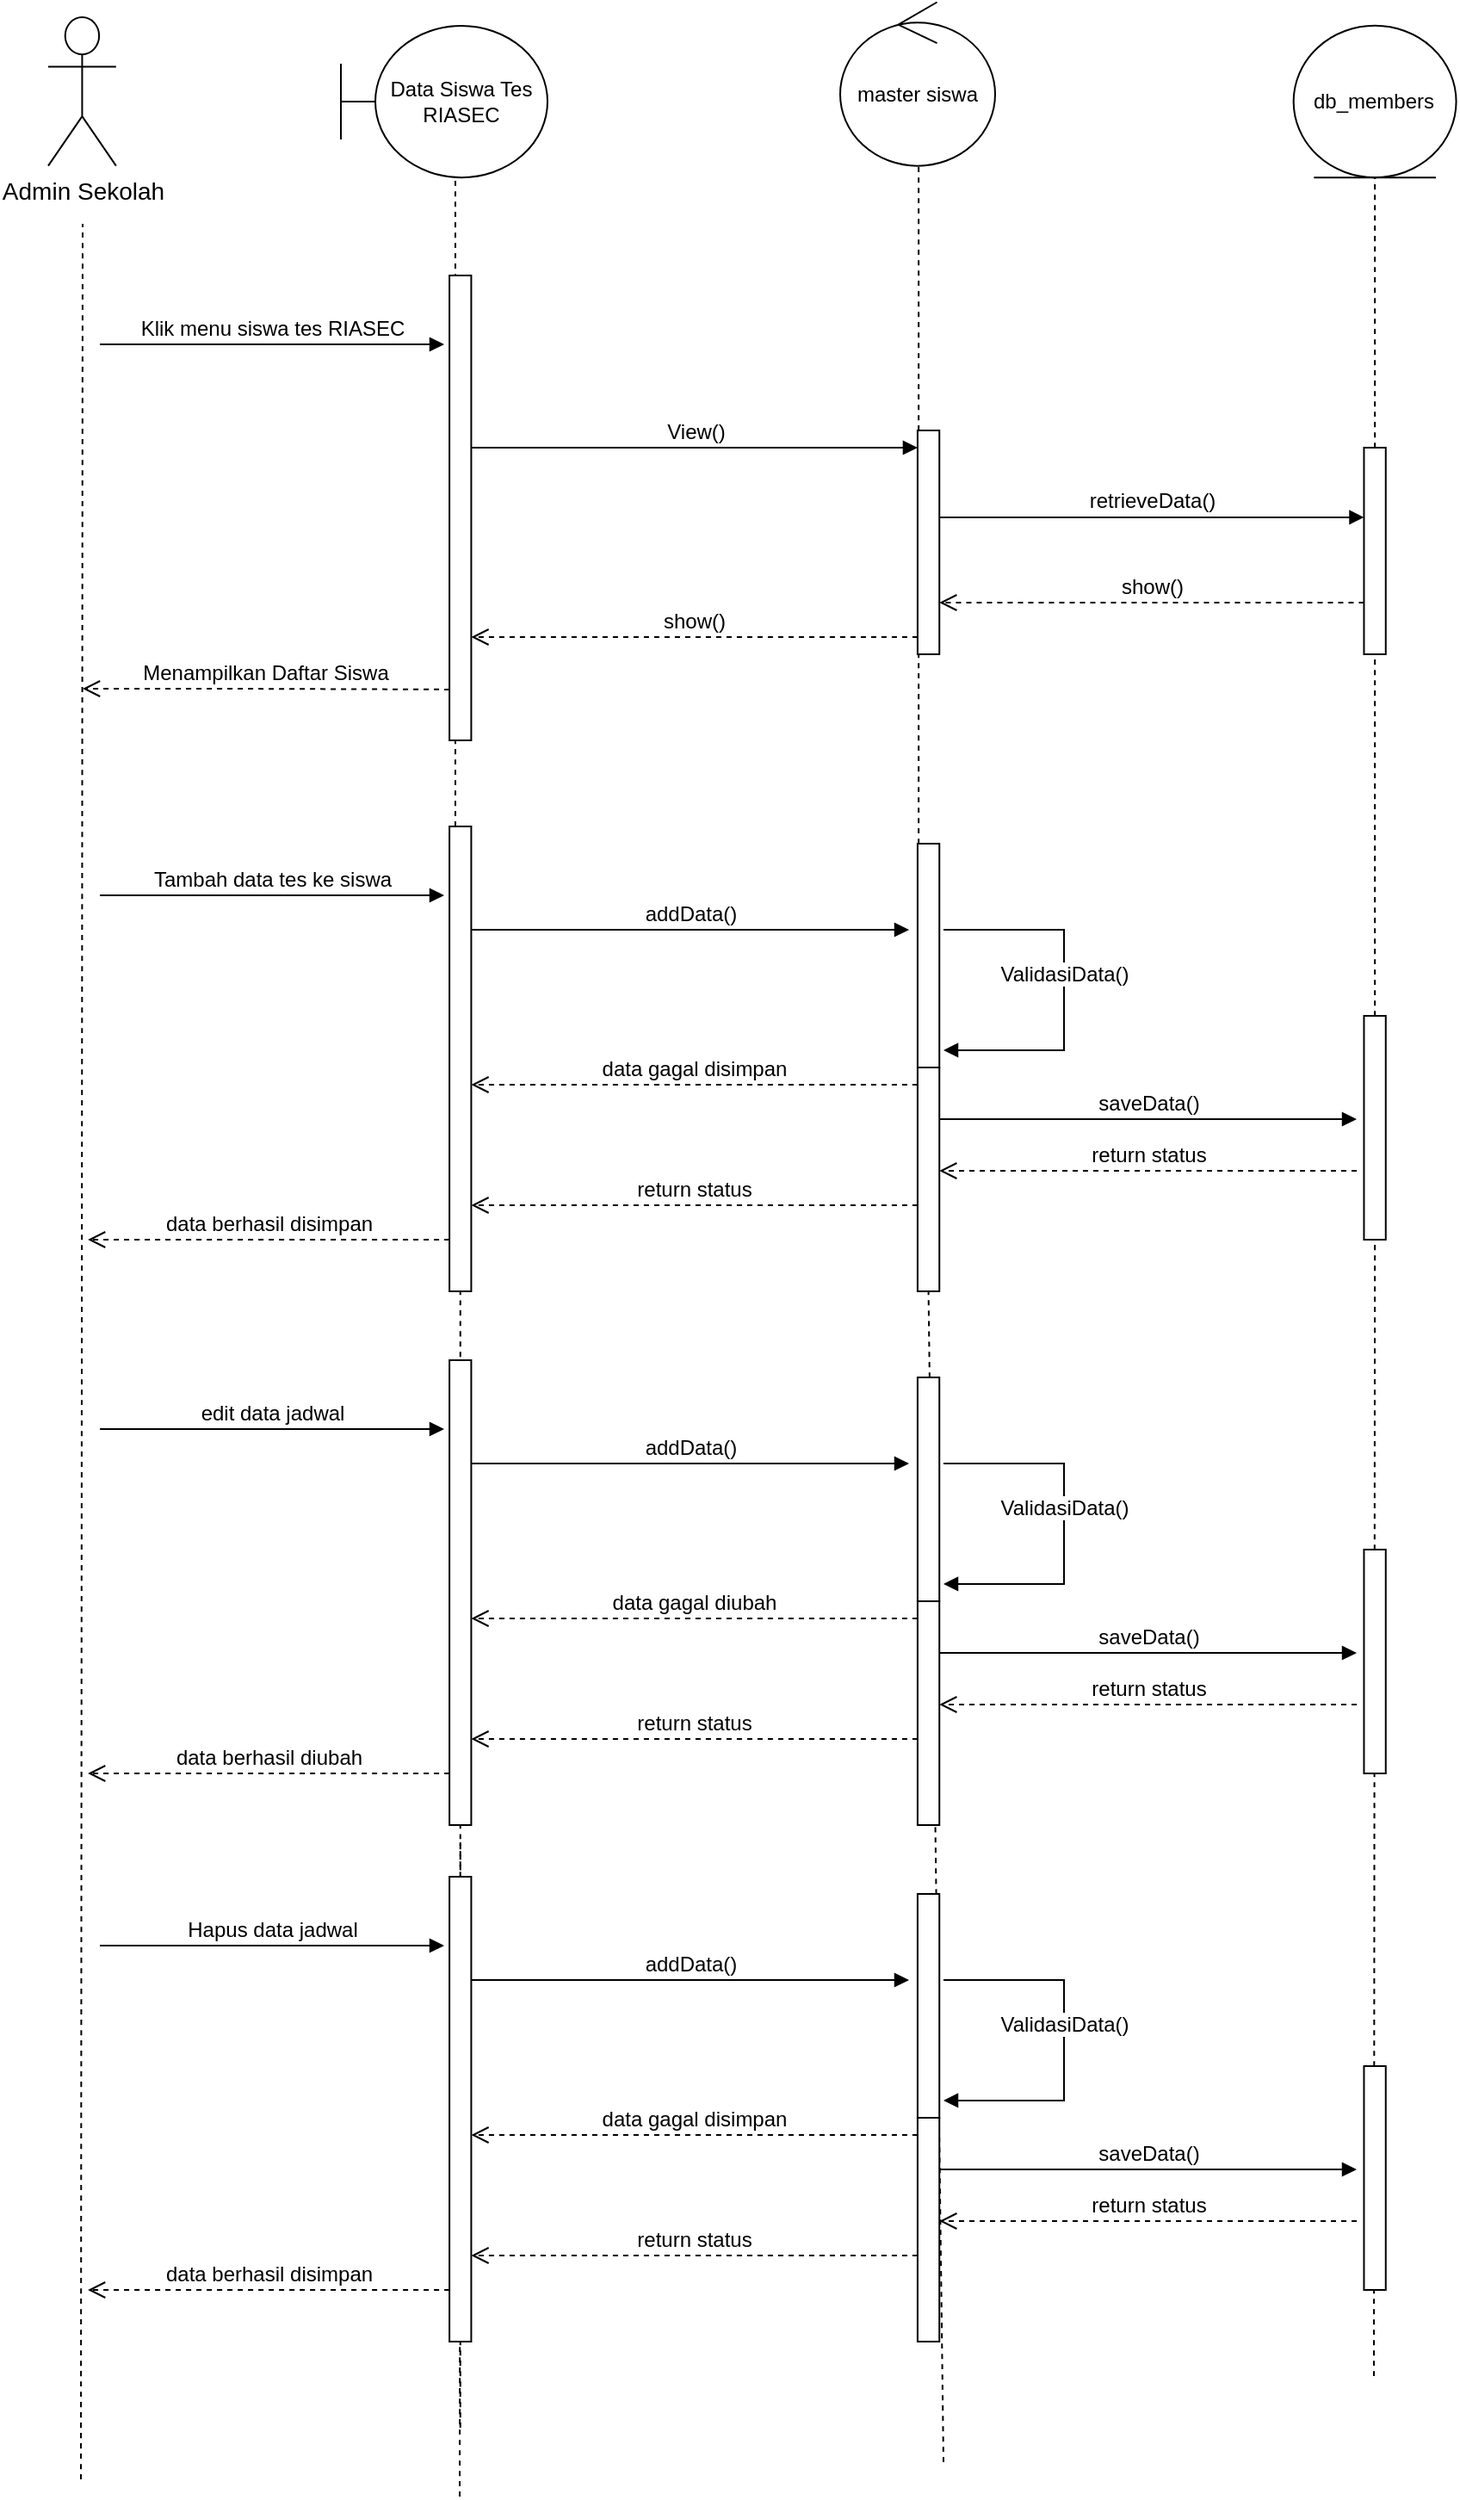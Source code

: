 <mxfile version="28.2.2">
  <diagram name="Page-1" id="i1Tg95vGhoL5kmaxeHPJ">
    <mxGraphModel dx="958" dy="549" grid="1" gridSize="10" guides="1" tooltips="1" connect="1" arrows="1" fold="1" page="1" pageScale="1" pageWidth="850" pageHeight="1100" math="0" shadow="0">
      <root>
        <mxCell id="0" />
        <mxCell id="1" parent="0" />
        <mxCell id="mdgR9pWR-4hrQujfHFMB-1" value="" style="endArrow=none;dashed=1;html=1;rounded=0;fontSize=12;startSize=8;endSize=8;curved=1;entryX=0.5;entryY=1;entryDx=0;entryDy=0;" edge="1" parent="1" source="mdgR9pWR-4hrQujfHFMB-42" target="mdgR9pWR-4hrQujfHFMB-6">
          <mxGeometry width="50" height="50" relative="1" as="geometry">
            <mxPoint x="1030" y="1620" as="sourcePoint" />
            <mxPoint x="1030.04" y="297.757" as="targetPoint" />
          </mxGeometry>
        </mxCell>
        <mxCell id="mdgR9pWR-4hrQujfHFMB-2" value="" style="endArrow=none;dashed=1;html=1;rounded=0;fontSize=12;startSize=8;endSize=8;curved=1;" edge="1" parent="1" source="mdgR9pWR-4hrQujfHFMB-30" target="mdgR9pWR-4hrQujfHFMB-21">
          <mxGeometry width="50" height="50" relative="1" as="geometry">
            <mxPoint x="780" y="1670" as="sourcePoint" />
            <mxPoint x="770.77" y="297.757" as="targetPoint" />
          </mxGeometry>
        </mxCell>
        <mxCell id="mdgR9pWR-4hrQujfHFMB-3" value="Data Siswa Tes RIASEC" style="shape=umlBoundary;whiteSpace=wrap;html=1;" vertex="1" parent="1">
          <mxGeometry x="430" y="255" width="120" height="88.08" as="geometry" />
        </mxCell>
        <mxCell id="mdgR9pWR-4hrQujfHFMB-4" value="" style="endArrow=none;dashed=1;html=1;rounded=0;fontSize=12;startSize=8;endSize=8;curved=1;entryX=0.554;entryY=0.999;entryDx=0;entryDy=0;entryPerimeter=0;" edge="1" parent="1" source="mdgR9pWR-4hrQujfHFMB-24" target="mdgR9pWR-4hrQujfHFMB-3">
          <mxGeometry width="50" height="50" relative="1" as="geometry">
            <mxPoint x="499" y="1140" as="sourcePoint" />
            <mxPoint x="499.34" y="297.757" as="targetPoint" />
          </mxGeometry>
        </mxCell>
        <mxCell id="mdgR9pWR-4hrQujfHFMB-5" value="" style="html=1;points=[[0,0,0,0,5],[0,1,0,0,-5],[1,0,0,0,5],[1,1,0,0,-5]];perimeter=orthogonalPerimeter;outlineConnect=0;targetShapes=umlLifeline;portConstraint=eastwest;newEdgeStyle={&quot;curved&quot;:0,&quot;rounded&quot;:0};" vertex="1" parent="1">
          <mxGeometry x="493.05" y="400" width="12.65" height="270" as="geometry" />
        </mxCell>
        <mxCell id="mdgR9pWR-4hrQujfHFMB-6" value="db_members" style="ellipse;shape=umlEntity;whiteSpace=wrap;html=1;" vertex="1" parent="1">
          <mxGeometry x="983.33" y="254.92" width="94.46" height="88.16" as="geometry" />
        </mxCell>
        <mxCell id="mdgR9pWR-4hrQujfHFMB-7" value="" style="html=1;points=[[0,0,0,0,5],[0,1,0,0,-5],[1,0,0,0,5],[1,1,0,0,-5]];perimeter=orthogonalPerimeter;outlineConnect=0;targetShapes=umlLifeline;portConstraint=eastwest;newEdgeStyle={&quot;curved&quot;:0,&quot;rounded&quot;:0};" vertex="1" parent="1">
          <mxGeometry x="764.96" y="490" width="12.65" height="130" as="geometry" />
        </mxCell>
        <mxCell id="mdgR9pWR-4hrQujfHFMB-8" value="" style="html=1;points=[[0,0,0,0,5],[0,1,0,0,-5],[1,0,0,0,5],[1,1,0,0,-5]];perimeter=orthogonalPerimeter;outlineConnect=0;targetShapes=umlLifeline;portConstraint=eastwest;newEdgeStyle={&quot;curved&quot;:0,&quot;rounded&quot;:0};" vertex="1" parent="1">
          <mxGeometry x="1024.23" y="500" width="12.65" height="120" as="geometry" />
        </mxCell>
        <mxCell id="mdgR9pWR-4hrQujfHFMB-9" value="&lt;font style=&quot;font-size: 12px;&quot;&gt;View()&lt;/font&gt;" style="html=1;verticalAlign=bottom;endArrow=block;curved=0;rounded=0;" edge="1" parent="1" target="mdgR9pWR-4hrQujfHFMB-7">
          <mxGeometry width="80" relative="1" as="geometry">
            <mxPoint x="506" y="500" as="sourcePoint" />
            <mxPoint x="752.319" y="448.635" as="targetPoint" />
          </mxGeometry>
        </mxCell>
        <mxCell id="mdgR9pWR-4hrQujfHFMB-10" value="&lt;font style=&quot;font-size: 12px;&quot;&gt;retrieveData()&lt;/font&gt;" style="html=1;verticalAlign=bottom;endArrow=block;curved=0;rounded=0;" edge="1" parent="1" target="mdgR9pWR-4hrQujfHFMB-8">
          <mxGeometry width="80" relative="1" as="geometry">
            <mxPoint x="777.613" y="540.473" as="sourcePoint" />
            <mxPoint x="1017.908" y="540.473" as="targetPoint" />
          </mxGeometry>
        </mxCell>
        <mxCell id="mdgR9pWR-4hrQujfHFMB-11" value="&lt;font style=&quot;font-size: 12px;&quot;&gt;show()&lt;/font&gt;" style="html=1;verticalAlign=bottom;endArrow=open;dashed=1;endSize=8;curved=0;rounded=0;" edge="1" parent="1" source="mdgR9pWR-4hrQujfHFMB-8" target="mdgR9pWR-4hrQujfHFMB-7">
          <mxGeometry relative="1" as="geometry">
            <mxPoint x="967.319" y="645.431" as="sourcePoint" />
            <mxPoint x="866.143" y="645.431" as="targetPoint" />
            <Array as="points">
              <mxPoint x="940" y="590" />
            </Array>
          </mxGeometry>
        </mxCell>
        <mxCell id="mdgR9pWR-4hrQujfHFMB-12" value="&lt;font style=&quot;font-size: 12px;&quot;&gt;show()&lt;/font&gt;" style="html=1;verticalAlign=bottom;endArrow=open;dashed=1;endSize=8;curved=0;rounded=0;" edge="1" parent="1">
          <mxGeometry x="0.003" relative="1" as="geometry">
            <mxPoint x="764.96" y="610.001" as="sourcePoint" />
            <mxPoint x="505.7" y="610.001" as="targetPoint" />
            <Array as="points">
              <mxPoint x="638.496" y="610.001" />
            </Array>
            <mxPoint as="offset" />
          </mxGeometry>
        </mxCell>
        <mxCell id="mdgR9pWR-4hrQujfHFMB-13" value="&lt;font style=&quot;font-size: 14px;&quot;&gt;Admin Sekolah&lt;/font&gt;" style="shape=umlActor;verticalLabelPosition=bottom;verticalAlign=top;html=1;outlineConnect=0;container=0;" vertex="1" parent="1">
          <mxGeometry x="260" y="249.998" width="39.429" height="86.333" as="geometry" />
        </mxCell>
        <mxCell id="mdgR9pWR-4hrQujfHFMB-17" value="&lt;font style=&quot;font-size: 12px;&quot;&gt;Klik menu siswa tes RIASEC&lt;/font&gt;" style="html=1;verticalAlign=bottom;endArrow=block;curved=0;rounded=0;" edge="1" parent="1">
          <mxGeometry width="80" relative="1" as="geometry">
            <mxPoint x="290" y="440" as="sourcePoint" />
            <mxPoint x="490" y="440" as="targetPoint" />
          </mxGeometry>
        </mxCell>
        <mxCell id="mdgR9pWR-4hrQujfHFMB-19" value="" style="endArrow=none;dashed=1;html=1;rounded=0;fontSize=12;startSize=8;endSize=8;curved=1;" edge="1" parent="1">
          <mxGeometry width="50" height="50" relative="1" as="geometry">
            <mxPoint x="279" y="1680" as="sourcePoint" />
            <mxPoint x="280" y="370" as="targetPoint" />
          </mxGeometry>
        </mxCell>
        <mxCell id="mdgR9pWR-4hrQujfHFMB-20" value="&lt;font style=&quot;font-size: 12px;&quot;&gt;Menampilkan Daftar Siswa&lt;/font&gt;" style="html=1;verticalAlign=bottom;endArrow=open;dashed=1;endSize=8;curved=0;rounded=0;" edge="1" parent="1">
          <mxGeometry x="0.003" relative="1" as="geometry">
            <mxPoint x="493.05" y="640.449" as="sourcePoint" />
            <mxPoint x="280" y="640" as="targetPoint" />
            <Array as="points">
              <mxPoint x="366.546" y="640" />
            </Array>
            <mxPoint as="offset" />
          </mxGeometry>
        </mxCell>
        <mxCell id="mdgR9pWR-4hrQujfHFMB-21" value="master siswa" style="ellipse;shape=umlControl;whiteSpace=wrap;html=1;" vertex="1" parent="1">
          <mxGeometry x="720" y="241.25" width="90" height="95.08" as="geometry" />
        </mxCell>
        <mxCell id="mdgR9pWR-4hrQujfHFMB-25" value="" style="endArrow=none;dashed=1;html=1;rounded=0;fontSize=12;startSize=8;endSize=8;curved=1;entryX=0.5;entryY=1;entryDx=0;entryDy=0;" edge="1" parent="1" target="mdgR9pWR-4hrQujfHFMB-24">
          <mxGeometry width="50" height="50" relative="1" as="geometry">
            <mxPoint x="499.375" y="1040.0" as="sourcePoint" />
            <mxPoint x="499.34" y="297.757" as="targetPoint" />
          </mxGeometry>
        </mxCell>
        <mxCell id="mdgR9pWR-4hrQujfHFMB-24" value="" style="html=1;points=[[0,0,0,0,5],[0,1,0,0,-5],[1,0,0,0,5],[1,1,0,0,-5]];perimeter=orthogonalPerimeter;outlineConnect=0;targetShapes=umlLifeline;portConstraint=eastwest;newEdgeStyle={&quot;curved&quot;:0,&quot;rounded&quot;:0};" vertex="1" parent="1">
          <mxGeometry x="493.05" y="720" width="12.65" height="270" as="geometry" />
        </mxCell>
        <mxCell id="mdgR9pWR-4hrQujfHFMB-27" value="" style="endArrow=none;dashed=1;html=1;rounded=0;fontSize=12;startSize=8;endSize=8;curved=1;entryX=0.5;entryY=1;entryDx=0;entryDy=0;" edge="1" parent="1">
          <mxGeometry width="50" height="50" relative="1" as="geometry">
            <mxPoint x="499" y="1690" as="sourcePoint" />
            <mxPoint x="499.375" y="1310.0" as="targetPoint" />
          </mxGeometry>
        </mxCell>
        <mxCell id="mdgR9pWR-4hrQujfHFMB-29" value="&lt;font style=&quot;font-size: 12px;&quot;&gt;Tambah data tes ke siswa&lt;/font&gt;" style="html=1;verticalAlign=bottom;endArrow=block;curved=0;rounded=0;" edge="1" parent="1">
          <mxGeometry width="80" relative="1" as="geometry">
            <mxPoint x="290" y="760" as="sourcePoint" />
            <mxPoint x="490" y="760" as="targetPoint" />
          </mxGeometry>
        </mxCell>
        <mxCell id="mdgR9pWR-4hrQujfHFMB-31" value="" style="endArrow=none;dashed=1;html=1;rounded=0;fontSize=12;startSize=8;endSize=8;curved=1;entryX=0.5;entryY=1;entryDx=0;entryDy=0;" edge="1" parent="1" source="mdgR9pWR-4hrQujfHFMB-32" target="mdgR9pWR-4hrQujfHFMB-30">
          <mxGeometry width="50" height="50" relative="1" as="geometry">
            <mxPoint x="780" y="1670" as="sourcePoint" />
            <mxPoint x="770.77" y="297.757" as="targetPoint" />
          </mxGeometry>
        </mxCell>
        <mxCell id="mdgR9pWR-4hrQujfHFMB-30" value="" style="html=1;points=[[0,0,0,0,5],[0,1,0,0,-5],[1,0,0,0,5],[1,1,0,0,-5]];perimeter=orthogonalPerimeter;outlineConnect=0;targetShapes=umlLifeline;portConstraint=eastwest;newEdgeStyle={&quot;curved&quot;:0,&quot;rounded&quot;:0};" vertex="1" parent="1">
          <mxGeometry x="764.96" y="730" width="12.65" height="130" as="geometry" />
        </mxCell>
        <mxCell id="mdgR9pWR-4hrQujfHFMB-36" value="" style="endArrow=none;dashed=1;html=1;rounded=0;fontSize=12;startSize=8;endSize=8;curved=1;entryX=0.5;entryY=1;entryDx=0;entryDy=0;" edge="1" parent="1" target="mdgR9pWR-4hrQujfHFMB-32">
          <mxGeometry width="50" height="50" relative="1" as="geometry">
            <mxPoint x="780" y="1670" as="sourcePoint" />
            <mxPoint x="771" y="860" as="targetPoint" />
          </mxGeometry>
        </mxCell>
        <mxCell id="mdgR9pWR-4hrQujfHFMB-32" value="" style="html=1;points=[[0,0,0,0,5],[0,1,0,0,-5],[1,0,0,0,5],[1,1,0,0,-5]];perimeter=orthogonalPerimeter;outlineConnect=0;targetShapes=umlLifeline;portConstraint=eastwest;newEdgeStyle={&quot;curved&quot;:0,&quot;rounded&quot;:0};" vertex="1" parent="1">
          <mxGeometry x="764.96" y="860" width="12.65" height="130" as="geometry" />
        </mxCell>
        <mxCell id="mdgR9pWR-4hrQujfHFMB-37" value="&lt;font style=&quot;font-size: 12px;&quot;&gt;addData()&lt;/font&gt;" style="html=1;verticalAlign=bottom;endArrow=block;curved=0;rounded=0;" edge="1" parent="1">
          <mxGeometry width="80" relative="1" as="geometry">
            <mxPoint x="505.7" y="780" as="sourcePoint" />
            <mxPoint x="760" y="780" as="targetPoint" />
          </mxGeometry>
        </mxCell>
        <mxCell id="mdgR9pWR-4hrQujfHFMB-38" value="&lt;font style=&quot;font-size: 12px;&quot;&gt;ValidasiData()&lt;/font&gt;" style="html=1;verticalAlign=bottom;endArrow=block;curved=0;rounded=0;entryX=1.189;entryY=0.923;entryDx=0;entryDy=0;entryPerimeter=0;" edge="1" parent="1" target="mdgR9pWR-4hrQujfHFMB-30">
          <mxGeometry width="80" relative="1" as="geometry">
            <mxPoint x="780" y="780" as="sourcePoint" />
            <mxPoint x="1104.3" y="780" as="targetPoint" />
            <Array as="points">
              <mxPoint x="850" y="780" />
              <mxPoint x="850" y="850" />
            </Array>
          </mxGeometry>
        </mxCell>
        <mxCell id="mdgR9pWR-4hrQujfHFMB-39" value="&lt;font style=&quot;font-size: 12px;&quot;&gt;data gagal disimpan&lt;/font&gt;" style="html=1;verticalAlign=bottom;endArrow=open;dashed=1;endSize=8;curved=0;rounded=0;" edge="1" parent="1">
          <mxGeometry x="0.003" relative="1" as="geometry">
            <mxPoint x="764.96" y="870" as="sourcePoint" />
            <mxPoint x="505.7" y="870" as="targetPoint" />
            <Array as="points">
              <mxPoint x="638.496" y="870" />
            </Array>
            <mxPoint as="offset" />
          </mxGeometry>
        </mxCell>
        <mxCell id="mdgR9pWR-4hrQujfHFMB-40" value="&lt;font style=&quot;font-size: 12px;&quot;&gt;data berhasil disimpan&lt;/font&gt;" style="html=1;verticalAlign=bottom;endArrow=open;dashed=1;endSize=8;curved=0;rounded=0;" edge="1" parent="1">
          <mxGeometry x="0.003" relative="1" as="geometry">
            <mxPoint x="493.05" y="960" as="sourcePoint" />
            <mxPoint x="283.05" y="960" as="targetPoint" />
            <Array as="points">
              <mxPoint x="415.846" y="960" />
            </Array>
            <mxPoint as="offset" />
          </mxGeometry>
        </mxCell>
        <mxCell id="mdgR9pWR-4hrQujfHFMB-41" value="&lt;font style=&quot;font-size: 12px;&quot;&gt;return status&lt;/font&gt;" style="html=1;verticalAlign=bottom;endArrow=open;dashed=1;endSize=8;curved=0;rounded=0;" edge="1" parent="1">
          <mxGeometry x="0.003" relative="1" as="geometry">
            <mxPoint x="764.96" y="940" as="sourcePoint" />
            <mxPoint x="505.7" y="940" as="targetPoint" />
            <Array as="points">
              <mxPoint x="638.496" y="940" />
            </Array>
            <mxPoint as="offset" />
          </mxGeometry>
        </mxCell>
        <mxCell id="mdgR9pWR-4hrQujfHFMB-43" value="" style="endArrow=none;dashed=1;html=1;rounded=0;fontSize=12;startSize=8;endSize=8;curved=1;entryX=0.5;entryY=1;entryDx=0;entryDy=0;" edge="1" parent="1" target="mdgR9pWR-4hrQujfHFMB-42">
          <mxGeometry width="50" height="50" relative="1" as="geometry">
            <mxPoint x="1030" y="1620" as="sourcePoint" />
            <mxPoint x="1030.04" y="297.757" as="targetPoint" />
          </mxGeometry>
        </mxCell>
        <mxCell id="mdgR9pWR-4hrQujfHFMB-42" value="" style="html=1;points=[[0,0,0,0,5],[0,1,0,0,-5],[1,0,0,0,5],[1,1,0,0,-5]];perimeter=orthogonalPerimeter;outlineConnect=0;targetShapes=umlLifeline;portConstraint=eastwest;newEdgeStyle={&quot;curved&quot;:0,&quot;rounded&quot;:0};" vertex="1" parent="1">
          <mxGeometry x="1024.23" y="830" width="12.65" height="130" as="geometry" />
        </mxCell>
        <mxCell id="mdgR9pWR-4hrQujfHFMB-44" value="&lt;font style=&quot;font-size: 12px;&quot;&gt;saveData()&lt;/font&gt;" style="html=1;verticalAlign=bottom;endArrow=block;curved=0;rounded=0;" edge="1" parent="1">
          <mxGeometry width="80" relative="1" as="geometry">
            <mxPoint x="777.61" y="890" as="sourcePoint" />
            <mxPoint x="1020" y="890" as="targetPoint" />
          </mxGeometry>
        </mxCell>
        <mxCell id="mdgR9pWR-4hrQujfHFMB-45" value="&lt;font style=&quot;font-size: 12px;&quot;&gt;return status&lt;/font&gt;" style="html=1;verticalAlign=bottom;endArrow=open;dashed=1;endSize=8;curved=0;rounded=0;" edge="1" parent="1">
          <mxGeometry x="0.003" relative="1" as="geometry">
            <mxPoint x="1020" y="920" as="sourcePoint" />
            <mxPoint x="777.61" y="920" as="targetPoint" />
            <Array as="points">
              <mxPoint x="910.406" y="920" />
            </Array>
            <mxPoint as="offset" />
          </mxGeometry>
        </mxCell>
        <mxCell id="mdgR9pWR-4hrQujfHFMB-46" value="" style="endArrow=none;dashed=1;html=1;rounded=0;fontSize=12;startSize=8;endSize=8;curved=1;entryX=0.5;entryY=1;entryDx=0;entryDy=0;" edge="1" parent="1" target="mdgR9pWR-4hrQujfHFMB-47">
          <mxGeometry width="50" height="50" relative="1" as="geometry">
            <mxPoint x="499.375" y="1350.0" as="sourcePoint" />
            <mxPoint x="499.34" y="607.757" as="targetPoint" />
          </mxGeometry>
        </mxCell>
        <mxCell id="mdgR9pWR-4hrQujfHFMB-47" value="" style="html=1;points=[[0,0,0,0,5],[0,1,0,0,-5],[1,0,0,0,5],[1,1,0,0,-5]];perimeter=orthogonalPerimeter;outlineConnect=0;targetShapes=umlLifeline;portConstraint=eastwest;newEdgeStyle={&quot;curved&quot;:0,&quot;rounded&quot;:0};" vertex="1" parent="1">
          <mxGeometry x="493.05" y="1030" width="12.65" height="270" as="geometry" />
        </mxCell>
        <mxCell id="mdgR9pWR-4hrQujfHFMB-48" value="&lt;font style=&quot;font-size: 12px;&quot;&gt;edit data jadwal&lt;/font&gt;" style="html=1;verticalAlign=bottom;endArrow=block;curved=0;rounded=0;" edge="1" parent="1">
          <mxGeometry width="80" relative="1" as="geometry">
            <mxPoint x="290.0" y="1070" as="sourcePoint" />
            <mxPoint x="490.0" y="1070" as="targetPoint" />
            <mxPoint as="offset" />
          </mxGeometry>
        </mxCell>
        <mxCell id="mdgR9pWR-4hrQujfHFMB-49" value="" style="endArrow=none;dashed=1;html=1;rounded=0;fontSize=12;startSize=8;endSize=8;curved=1;entryX=0.5;entryY=1;entryDx=0;entryDy=0;" edge="1" parent="1" source="mdgR9pWR-4hrQujfHFMB-51" target="mdgR9pWR-4hrQujfHFMB-50">
          <mxGeometry width="50" height="50" relative="1" as="geometry">
            <mxPoint x="780" y="1980" as="sourcePoint" />
            <mxPoint x="770.77" y="607.757" as="targetPoint" />
          </mxGeometry>
        </mxCell>
        <mxCell id="mdgR9pWR-4hrQujfHFMB-50" value="" style="html=1;points=[[0,0,0,0,5],[0,1,0,0,-5],[1,0,0,0,5],[1,1,0,0,-5]];perimeter=orthogonalPerimeter;outlineConnect=0;targetShapes=umlLifeline;portConstraint=eastwest;newEdgeStyle={&quot;curved&quot;:0,&quot;rounded&quot;:0};" vertex="1" parent="1">
          <mxGeometry x="764.96" y="1040" width="12.65" height="130" as="geometry" />
        </mxCell>
        <mxCell id="mdgR9pWR-4hrQujfHFMB-51" value="" style="html=1;points=[[0,0,0,0,5],[0,1,0,0,-5],[1,0,0,0,5],[1,1,0,0,-5]];perimeter=orthogonalPerimeter;outlineConnect=0;targetShapes=umlLifeline;portConstraint=eastwest;newEdgeStyle={&quot;curved&quot;:0,&quot;rounded&quot;:0};" vertex="1" parent="1">
          <mxGeometry x="764.96" y="1170" width="12.65" height="130" as="geometry" />
        </mxCell>
        <mxCell id="mdgR9pWR-4hrQujfHFMB-52" value="&lt;font style=&quot;font-size: 12px;&quot;&gt;addData()&lt;/font&gt;" style="html=1;verticalAlign=bottom;endArrow=block;curved=0;rounded=0;" edge="1" parent="1">
          <mxGeometry width="80" relative="1" as="geometry">
            <mxPoint x="505.7" y="1090" as="sourcePoint" />
            <mxPoint x="760" y="1090" as="targetPoint" />
          </mxGeometry>
        </mxCell>
        <mxCell id="mdgR9pWR-4hrQujfHFMB-53" value="&lt;font style=&quot;font-size: 12px;&quot;&gt;ValidasiData()&lt;/font&gt;" style="html=1;verticalAlign=bottom;endArrow=block;curved=0;rounded=0;entryX=1.189;entryY=0.923;entryDx=0;entryDy=0;entryPerimeter=0;" edge="1" parent="1" target="mdgR9pWR-4hrQujfHFMB-50">
          <mxGeometry width="80" relative="1" as="geometry">
            <mxPoint x="780" y="1090" as="sourcePoint" />
            <mxPoint x="1104.3" y="1090" as="targetPoint" />
            <Array as="points">
              <mxPoint x="850" y="1090" />
              <mxPoint x="850" y="1160" />
            </Array>
          </mxGeometry>
        </mxCell>
        <mxCell id="mdgR9pWR-4hrQujfHFMB-54" value="&lt;font style=&quot;font-size: 12px;&quot;&gt;data gagal diubah&lt;/font&gt;" style="html=1;verticalAlign=bottom;endArrow=open;dashed=1;endSize=8;curved=0;rounded=0;" edge="1" parent="1">
          <mxGeometry x="0.003" relative="1" as="geometry">
            <mxPoint x="764.96" y="1180" as="sourcePoint" />
            <mxPoint x="505.7" y="1180" as="targetPoint" />
            <Array as="points">
              <mxPoint x="638.496" y="1180" />
            </Array>
            <mxPoint as="offset" />
          </mxGeometry>
        </mxCell>
        <mxCell id="mdgR9pWR-4hrQujfHFMB-55" value="&lt;font style=&quot;font-size: 12px;&quot;&gt;data berhasil diubah&lt;/font&gt;" style="html=1;verticalAlign=bottom;endArrow=open;dashed=1;endSize=8;curved=0;rounded=0;" edge="1" parent="1">
          <mxGeometry x="0.003" relative="1" as="geometry">
            <mxPoint x="493.05" y="1270" as="sourcePoint" />
            <mxPoint x="283.05" y="1270" as="targetPoint" />
            <Array as="points">
              <mxPoint x="415.846" y="1270" />
            </Array>
            <mxPoint as="offset" />
          </mxGeometry>
        </mxCell>
        <mxCell id="mdgR9pWR-4hrQujfHFMB-56" value="&lt;font style=&quot;font-size: 12px;&quot;&gt;return status&lt;/font&gt;" style="html=1;verticalAlign=bottom;endArrow=open;dashed=1;endSize=8;curved=0;rounded=0;" edge="1" parent="1">
          <mxGeometry x="0.003" relative="1" as="geometry">
            <mxPoint x="764.96" y="1250" as="sourcePoint" />
            <mxPoint x="505.7" y="1250" as="targetPoint" />
            <Array as="points">
              <mxPoint x="638.496" y="1250" />
            </Array>
            <mxPoint as="offset" />
          </mxGeometry>
        </mxCell>
        <mxCell id="mdgR9pWR-4hrQujfHFMB-57" value="" style="html=1;points=[[0,0,0,0,5],[0,1,0,0,-5],[1,0,0,0,5],[1,1,0,0,-5]];perimeter=orthogonalPerimeter;outlineConnect=0;targetShapes=umlLifeline;portConstraint=eastwest;newEdgeStyle={&quot;curved&quot;:0,&quot;rounded&quot;:0};" vertex="1" parent="1">
          <mxGeometry x="1024.23" y="1140" width="12.65" height="130" as="geometry" />
        </mxCell>
        <mxCell id="mdgR9pWR-4hrQujfHFMB-58" value="&lt;font style=&quot;font-size: 12px;&quot;&gt;saveData()&lt;/font&gt;" style="html=1;verticalAlign=bottom;endArrow=block;curved=0;rounded=0;" edge="1" parent="1">
          <mxGeometry width="80" relative="1" as="geometry">
            <mxPoint x="777.61" y="1200" as="sourcePoint" />
            <mxPoint x="1020" y="1200" as="targetPoint" />
          </mxGeometry>
        </mxCell>
        <mxCell id="mdgR9pWR-4hrQujfHFMB-59" value="&lt;font style=&quot;font-size: 12px;&quot;&gt;return status&lt;/font&gt;" style="html=1;verticalAlign=bottom;endArrow=open;dashed=1;endSize=8;curved=0;rounded=0;" edge="1" parent="1">
          <mxGeometry x="0.003" relative="1" as="geometry">
            <mxPoint x="1020" y="1230" as="sourcePoint" />
            <mxPoint x="777.61" y="1230" as="targetPoint" />
            <Array as="points">
              <mxPoint x="910.406" y="1230" />
            </Array>
            <mxPoint as="offset" />
          </mxGeometry>
        </mxCell>
        <mxCell id="mdgR9pWR-4hrQujfHFMB-61" value="" style="endArrow=none;dashed=1;html=1;rounded=0;fontSize=12;startSize=8;endSize=8;curved=1;entryX=0.5;entryY=1;entryDx=0;entryDy=0;" edge="1" parent="1" target="mdgR9pWR-4hrQujfHFMB-62">
          <mxGeometry width="50" height="50" relative="1" as="geometry">
            <mxPoint x="499.375" y="1650.0" as="sourcePoint" />
            <mxPoint x="499.34" y="907.757" as="targetPoint" />
          </mxGeometry>
        </mxCell>
        <mxCell id="mdgR9pWR-4hrQujfHFMB-62" value="" style="html=1;points=[[0,0,0,0,5],[0,1,0,0,-5],[1,0,0,0,5],[1,1,0,0,-5]];perimeter=orthogonalPerimeter;outlineConnect=0;targetShapes=umlLifeline;portConstraint=eastwest;newEdgeStyle={&quot;curved&quot;:0,&quot;rounded&quot;:0};" vertex="1" parent="1">
          <mxGeometry x="493.05" y="1330" width="12.65" height="270" as="geometry" />
        </mxCell>
        <mxCell id="mdgR9pWR-4hrQujfHFMB-63" value="&lt;font style=&quot;font-size: 12px;&quot;&gt;Hapus data jadwal&lt;/font&gt;" style="html=1;verticalAlign=bottom;endArrow=block;curved=0;rounded=0;" edge="1" parent="1">
          <mxGeometry width="80" relative="1" as="geometry">
            <mxPoint x="290" y="1370" as="sourcePoint" />
            <mxPoint x="490" y="1370" as="targetPoint" />
            <mxPoint as="offset" />
          </mxGeometry>
        </mxCell>
        <mxCell id="mdgR9pWR-4hrQujfHFMB-64" value="" style="endArrow=none;dashed=1;html=1;rounded=0;fontSize=12;startSize=8;endSize=8;curved=1;entryX=0.5;entryY=1;entryDx=0;entryDy=0;" edge="1" parent="1" source="mdgR9pWR-4hrQujfHFMB-66" target="mdgR9pWR-4hrQujfHFMB-65">
          <mxGeometry width="50" height="50" relative="1" as="geometry">
            <mxPoint x="780" y="2280" as="sourcePoint" />
            <mxPoint x="770.77" y="907.757" as="targetPoint" />
          </mxGeometry>
        </mxCell>
        <mxCell id="mdgR9pWR-4hrQujfHFMB-65" value="" style="html=1;points=[[0,0,0,0,5],[0,1,0,0,-5],[1,0,0,0,5],[1,1,0,0,-5]];perimeter=orthogonalPerimeter;outlineConnect=0;targetShapes=umlLifeline;portConstraint=eastwest;newEdgeStyle={&quot;curved&quot;:0,&quot;rounded&quot;:0};" vertex="1" parent="1">
          <mxGeometry x="764.96" y="1340" width="12.65" height="130" as="geometry" />
        </mxCell>
        <mxCell id="mdgR9pWR-4hrQujfHFMB-66" value="" style="html=1;points=[[0,0,0,0,5],[0,1,0,0,-5],[1,0,0,0,5],[1,1,0,0,-5]];perimeter=orthogonalPerimeter;outlineConnect=0;targetShapes=umlLifeline;portConstraint=eastwest;newEdgeStyle={&quot;curved&quot;:0,&quot;rounded&quot;:0};" vertex="1" parent="1">
          <mxGeometry x="764.96" y="1470" width="12.65" height="130" as="geometry" />
        </mxCell>
        <mxCell id="mdgR9pWR-4hrQujfHFMB-67" value="&lt;font style=&quot;font-size: 12px;&quot;&gt;addData()&lt;/font&gt;" style="html=1;verticalAlign=bottom;endArrow=block;curved=0;rounded=0;" edge="1" parent="1">
          <mxGeometry width="80" relative="1" as="geometry">
            <mxPoint x="505.7" y="1390" as="sourcePoint" />
            <mxPoint x="760" y="1390" as="targetPoint" />
          </mxGeometry>
        </mxCell>
        <mxCell id="mdgR9pWR-4hrQujfHFMB-68" value="&lt;font style=&quot;font-size: 12px;&quot;&gt;ValidasiData()&lt;/font&gt;" style="html=1;verticalAlign=bottom;endArrow=block;curved=0;rounded=0;entryX=1.189;entryY=0.923;entryDx=0;entryDy=0;entryPerimeter=0;" edge="1" parent="1" target="mdgR9pWR-4hrQujfHFMB-65">
          <mxGeometry width="80" relative="1" as="geometry">
            <mxPoint x="780" y="1390" as="sourcePoint" />
            <mxPoint x="1104.3" y="1390" as="targetPoint" />
            <Array as="points">
              <mxPoint x="850" y="1390" />
              <mxPoint x="850" y="1460" />
            </Array>
          </mxGeometry>
        </mxCell>
        <mxCell id="mdgR9pWR-4hrQujfHFMB-69" value="&lt;font style=&quot;font-size: 12px;&quot;&gt;data gagal disimpan&lt;/font&gt;" style="html=1;verticalAlign=bottom;endArrow=open;dashed=1;endSize=8;curved=0;rounded=0;" edge="1" parent="1">
          <mxGeometry x="0.003" relative="1" as="geometry">
            <mxPoint x="764.96" y="1480" as="sourcePoint" />
            <mxPoint x="505.7" y="1480" as="targetPoint" />
            <Array as="points">
              <mxPoint x="638.496" y="1480" />
            </Array>
            <mxPoint as="offset" />
          </mxGeometry>
        </mxCell>
        <mxCell id="mdgR9pWR-4hrQujfHFMB-70" value="&lt;font style=&quot;font-size: 12px;&quot;&gt;data berhasil disimpan&lt;/font&gt;" style="html=1;verticalAlign=bottom;endArrow=open;dashed=1;endSize=8;curved=0;rounded=0;" edge="1" parent="1">
          <mxGeometry x="0.003" relative="1" as="geometry">
            <mxPoint x="493.05" y="1570" as="sourcePoint" />
            <mxPoint x="283.05" y="1570" as="targetPoint" />
            <Array as="points">
              <mxPoint x="415.846" y="1570" />
            </Array>
            <mxPoint as="offset" />
          </mxGeometry>
        </mxCell>
        <mxCell id="mdgR9pWR-4hrQujfHFMB-71" value="&lt;font style=&quot;font-size: 12px;&quot;&gt;return status&lt;/font&gt;" style="html=1;verticalAlign=bottom;endArrow=open;dashed=1;endSize=8;curved=0;rounded=0;" edge="1" parent="1">
          <mxGeometry x="0.003" relative="1" as="geometry">
            <mxPoint x="764.96" y="1550" as="sourcePoint" />
            <mxPoint x="505.7" y="1550" as="targetPoint" />
            <Array as="points">
              <mxPoint x="638.496" y="1550" />
            </Array>
            <mxPoint as="offset" />
          </mxGeometry>
        </mxCell>
        <mxCell id="mdgR9pWR-4hrQujfHFMB-72" value="" style="html=1;points=[[0,0,0,0,5],[0,1,0,0,-5],[1,0,0,0,5],[1,1,0,0,-5]];perimeter=orthogonalPerimeter;outlineConnect=0;targetShapes=umlLifeline;portConstraint=eastwest;newEdgeStyle={&quot;curved&quot;:0,&quot;rounded&quot;:0};" vertex="1" parent="1">
          <mxGeometry x="1024.23" y="1440" width="12.65" height="130" as="geometry" />
        </mxCell>
        <mxCell id="mdgR9pWR-4hrQujfHFMB-73" value="&lt;font style=&quot;font-size: 12px;&quot;&gt;saveData()&lt;/font&gt;" style="html=1;verticalAlign=bottom;endArrow=block;curved=0;rounded=0;" edge="1" parent="1">
          <mxGeometry width="80" relative="1" as="geometry">
            <mxPoint x="777.61" y="1500" as="sourcePoint" />
            <mxPoint x="1020" y="1500" as="targetPoint" />
          </mxGeometry>
        </mxCell>
        <mxCell id="mdgR9pWR-4hrQujfHFMB-74" value="&lt;font style=&quot;font-size: 12px;&quot;&gt;return status&lt;/font&gt;" style="html=1;verticalAlign=bottom;endArrow=open;dashed=1;endSize=8;curved=0;rounded=0;" edge="1" parent="1">
          <mxGeometry x="0.003" relative="1" as="geometry">
            <mxPoint x="1020" y="1530" as="sourcePoint" />
            <mxPoint x="777.61" y="1530" as="targetPoint" />
            <Array as="points">
              <mxPoint x="910.406" y="1530" />
            </Array>
            <mxPoint as="offset" />
          </mxGeometry>
        </mxCell>
      </root>
    </mxGraphModel>
  </diagram>
</mxfile>
